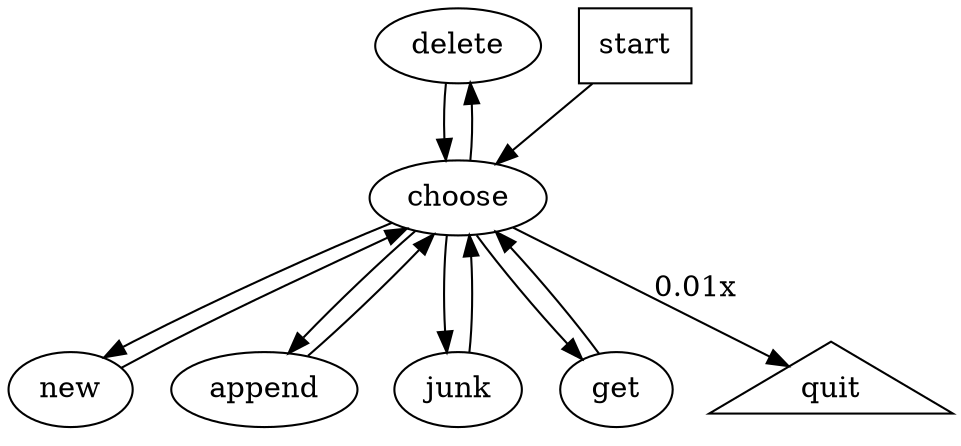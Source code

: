 digraph G {
    delete [label="delete"];
    new [label="new"];
    append [label="append"];
    choose [label="choose"];
    start [label="start", shape=box];
    junk [label="junk"];
    get [label="get"];
    quit [label="quit", shape=triangle];
    delete -> choose;
    new -> choose;
    append -> choose;
    choose -> junk;
    choose -> delete;
    choose -> append;
    choose -> new;
    choose -> quit [label="0.01x"];
    choose -> get;
    start -> choose;
    junk -> choose;
    get -> choose;
}